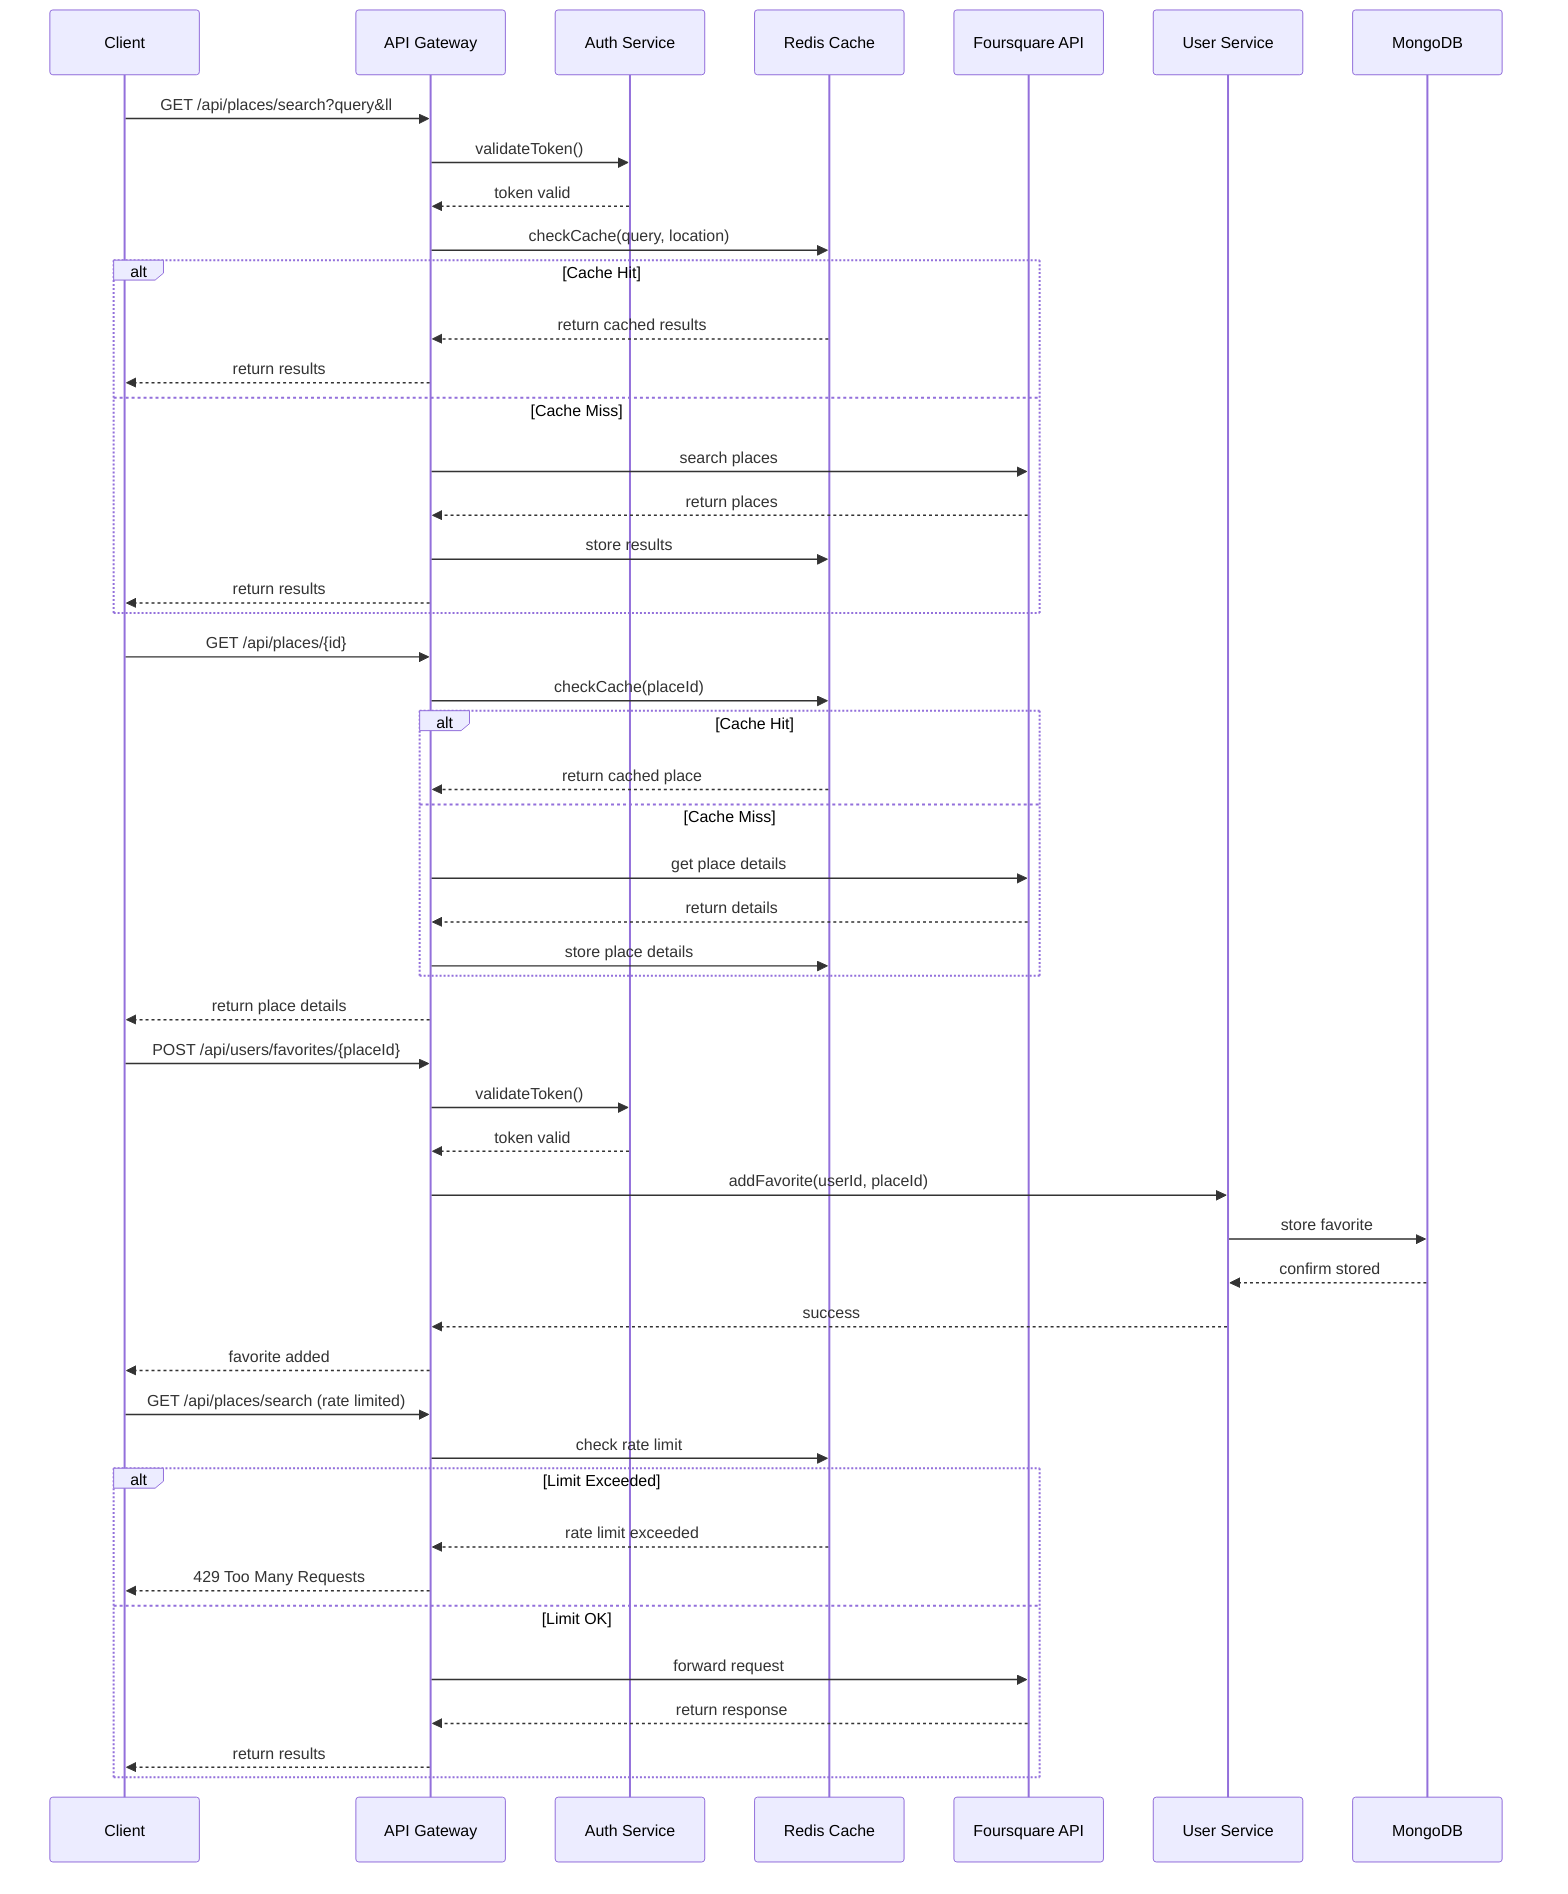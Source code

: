 sequenceDiagram
    participant C as Client
    participant AG as API Gateway
    participant Auth as Auth Service
    participant Cache as Redis Cache
    participant FS as Foursquare API
    participant US as User Service
    participant DB as MongoDB

    %% Search Flow
    C->>AG: GET /api/places/search?query&ll
    AG->>Auth: validateToken()
    Auth-->>AG: token valid
    AG->>Cache: checkCache(query, location)
    alt Cache Hit
        Cache-->>AG: return cached results
        AG-->>C: return results
    else Cache Miss
        AG->>FS: search places
        FS-->>AG: return places
        AG->>Cache: store results
        AG-->>C: return results
    end

    %% Place Details Flow
    C->>AG: GET /api/places/{id}
    AG->>Cache: checkCache(placeId)
    alt Cache Hit
        Cache-->>AG: return cached place
    else Cache Miss
        AG->>FS: get place details
        FS-->>AG: return details
        AG->>Cache: store place details
    end
    AG-->>C: return place details

    %% Favorite Place Flow
    C->>AG: POST /api/users/favorites/{placeId}
    AG->>Auth: validateToken()
    Auth-->>AG: token valid
    AG->>US: addFavorite(userId, placeId)
    US->>DB: store favorite
    DB-->>US: confirm stored
    US-->>AG: success
    AG-->>C: favorite added

    %% Rate Limit Handling
    C->>AG: GET /api/places/search (rate limited)
    AG->>Cache: check rate limit
    alt Limit Exceeded
        Cache-->>AG: rate limit exceeded
        AG-->>C: 429 Too Many Requests
    else Limit OK
        AG->>FS: forward request
        FS-->>AG: return response
        AG-->>C: return results
    end